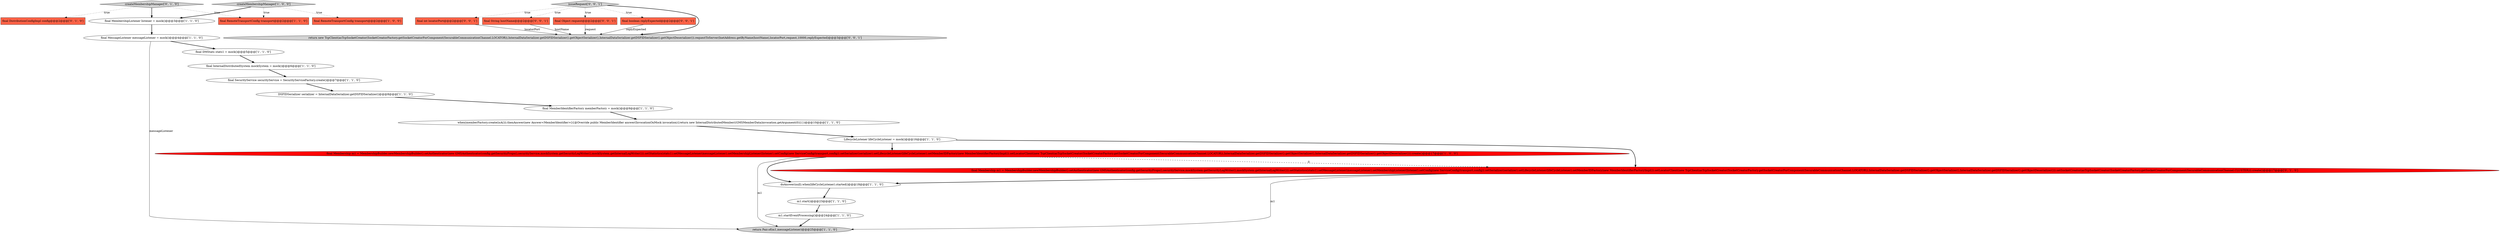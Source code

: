 digraph {
0 [style = filled, label = "m1.start()@@@23@@@['1', '1', '0']", fillcolor = white, shape = ellipse image = "AAA0AAABBB1BBB"];
10 [style = filled, label = "final MemberIdentifierFactory memberFactory = mock()@@@9@@@['1', '1', '0']", fillcolor = white, shape = ellipse image = "AAA0AAABBB1BBB"];
22 [style = filled, label = "final int locatorPort@@@2@@@['0', '0', '1']", fillcolor = tomato, shape = box image = "AAA0AAABBB3BBB"];
3 [style = filled, label = "final MessageListener messageListener = mock()@@@4@@@['1', '1', '0']", fillcolor = white, shape = ellipse image = "AAA0AAABBB1BBB"];
7 [style = filled, label = "m1.startEventProcessing()@@@24@@@['1', '1', '0']", fillcolor = white, shape = ellipse image = "AAA0AAABBB1BBB"];
8 [style = filled, label = "DSFIDSerializer serializer = InternalDataSerializer.getDSFIDSerializer()@@@8@@@['1', '1', '0']", fillcolor = white, shape = ellipse image = "AAA0AAABBB1BBB"];
1 [style = filled, label = "doAnswer(null).when(lifeCycleListener).started()@@@18@@@['1', '1', '0']", fillcolor = white, shape = ellipse image = "AAA0AAABBB1BBB"];
21 [style = filled, label = "issueRequest['0', '0', '1']", fillcolor = lightgray, shape = diamond image = "AAA0AAABBB3BBB"];
24 [style = filled, label = "final String hostName@@@2@@@['0', '0', '1']", fillcolor = tomato, shape = box image = "AAA0AAABBB3BBB"];
25 [style = filled, label = "final Object request@@@2@@@['0', '0', '1']", fillcolor = tomato, shape = box image = "AAA0AAABBB3BBB"];
16 [style = filled, label = "return Pair.of(m1,messageListener)@@@25@@@['1', '1', '0']", fillcolor = lightgray, shape = ellipse image = "AAA0AAABBB1BBB"];
4 [style = filled, label = "final Membership m1 = MembershipBuilder.newMembershipBuilder().setAuthenticator(new GMSAuthenticator(config.getSecurityProps(),securityService,mockSystem.getSecurityLogWriter(),mockSystem.getInternalLogWriter())).setStatistics(stats1).setMessageListener(messageListener).setMembershipListener(listener).setConfig(new ServiceConfig(transport,config)).setSerializer(serializer).setLifecycleListener(lifeCycleListener).setMemberIDFactory(new MemberIdentifierFactoryImpl()).setLocatorClient(new TcpClient(asTcpSocketCreator(SocketCreatorFactory.getSocketCreatorForComponent(SecurableCommunicationChannel.LOCATOR)),InternalDataSerializer.getDSFIDSerializer().getObjectSerializer(),InternalDataSerializer.getDSFIDSerializer().getObjectDeserializer())).create()@@@17@@@['1', '0', '0']", fillcolor = red, shape = ellipse image = "AAA1AAABBB1BBB"];
17 [style = filled, label = "createMembershipManager['0', '1', '0']", fillcolor = lightgray, shape = diamond image = "AAA0AAABBB2BBB"];
23 [style = filled, label = "final boolean replyExpected@@@2@@@['0', '0', '1']", fillcolor = tomato, shape = box image = "AAA0AAABBB3BBB"];
14 [style = filled, label = "final DMStats stats1 = mock()@@@5@@@['1', '1', '0']", fillcolor = white, shape = ellipse image = "AAA0AAABBB1BBB"];
11 [style = filled, label = "final SecurityService securityService = SecurityServiceFactory.create()@@@7@@@['1', '1', '0']", fillcolor = white, shape = ellipse image = "AAA0AAABBB1BBB"];
9 [style = filled, label = "final InternalDistributedSystem mockSystem = mock()@@@6@@@['1', '1', '0']", fillcolor = white, shape = ellipse image = "AAA0AAABBB1BBB"];
13 [style = filled, label = "final RemoteTransportConfig transport@@@2@@@['1', '1', '0']", fillcolor = tomato, shape = box image = "AAA0AAABBB1BBB"];
18 [style = filled, label = "final Membership m1 = MembershipBuilder.newMembershipBuilder().setAuthenticator(new GMSAuthenticator(config.getSecurityProps(),securityService,mockSystem.getSecurityLogWriter(),mockSystem.getInternalLogWriter())).setStatistics(stats1).setMessageListener(messageListener).setMembershipListener(listener).setConfig(new ServiceConfig(transport,config)).setSerializer(serializer).setLifecycleListener(lifeCycleListener).setMemberIDFactory(new MemberIdentifierFactoryImpl()).setLocatorClient(new TcpClient(asTcpSocketCreator(SocketCreatorFactory.getSocketCreatorForComponent(SecurableCommunicationChannel.LOCATOR)),InternalDataSerializer.getDSFIDSerializer().getObjectSerializer(),InternalDataSerializer.getDSFIDSerializer().getObjectDeserializer())).setSocketCreator(asTcpSocketCreator(SocketCreatorFactory.getSocketCreatorForComponent(SecurableCommunicationChannel.CLUSTER))).create()@@@17@@@['0', '1', '0']", fillcolor = red, shape = ellipse image = "AAA1AAABBB2BBB"];
20 [style = filled, label = "return new TcpClient(asTcpSocketCreator(SocketCreatorFactory.getSocketCreatorForComponent(SecurableCommunicationChannel.LOCATOR)),InternalDataSerializer.getDSFIDSerializer().getObjectSerializer(),InternalDataSerializer.getDSFIDSerializer().getObjectDeserializer()).requestToServer(InetAddress.getByName(hostName),locatorPort,request,10000,replyExpected)@@@3@@@['0', '0', '1']", fillcolor = lightgray, shape = ellipse image = "AAA0AAABBB3BBB"];
19 [style = filled, label = "final DistributionConfigImpl config@@@2@@@['0', '1', '0']", fillcolor = tomato, shape = box image = "AAA0AAABBB2BBB"];
6 [style = filled, label = "final MembershipListener listener = mock()@@@3@@@['1', '1', '0']", fillcolor = white, shape = ellipse image = "AAA0AAABBB1BBB"];
12 [style = filled, label = "final RemoteTransportConfig transport@@@2@@@['1', '0', '0']", fillcolor = tomato, shape = box image = "AAA0AAABBB1BBB"];
15 [style = filled, label = "LifecycleListener lifeCycleListener = mock()@@@16@@@['1', '1', '0']", fillcolor = white, shape = ellipse image = "AAA0AAABBB1BBB"];
5 [style = filled, label = "createMembershipManager['1', '0', '0']", fillcolor = lightgray, shape = diamond image = "AAA0AAABBB1BBB"];
2 [style = filled, label = "when(memberFactory.create(isA())).thenAnswer(new Answer<MemberIdentifier>(){@Override public MemberIdentifier answer(InvocationOnMock invocation){return new InternalDistributedMember((GMSMemberData)invocation.getArgument(0))}})@@@10@@@['1', '1', '0']", fillcolor = white, shape = ellipse image = "AAA0AAABBB1BBB"];
4->16 [style = solid, label="m1"];
6->3 [style = bold, label=""];
8->10 [style = bold, label=""];
4->18 [style = dashed, label="0"];
24->20 [style = solid, label="hostName"];
9->11 [style = bold, label=""];
17->6 [style = bold, label=""];
3->14 [style = bold, label=""];
21->22 [style = dotted, label="true"];
3->16 [style = solid, label="messageListener"];
1->0 [style = bold, label=""];
5->12 [style = dotted, label="true"];
15->18 [style = bold, label=""];
25->20 [style = solid, label="request"];
0->7 [style = bold, label=""];
21->25 [style = dotted, label="true"];
5->13 [style = dotted, label="true"];
23->20 [style = solid, label="replyExpected"];
21->20 [style = bold, label=""];
5->6 [style = bold, label=""];
21->24 [style = dotted, label="true"];
18->1 [style = bold, label=""];
21->23 [style = dotted, label="true"];
7->16 [style = bold, label=""];
2->15 [style = bold, label=""];
15->4 [style = bold, label=""];
17->19 [style = dotted, label="true"];
11->8 [style = bold, label=""];
14->9 [style = bold, label=""];
10->2 [style = bold, label=""];
4->1 [style = bold, label=""];
18->16 [style = solid, label="m1"];
17->13 [style = dotted, label="true"];
22->20 [style = solid, label="locatorPort"];
}
